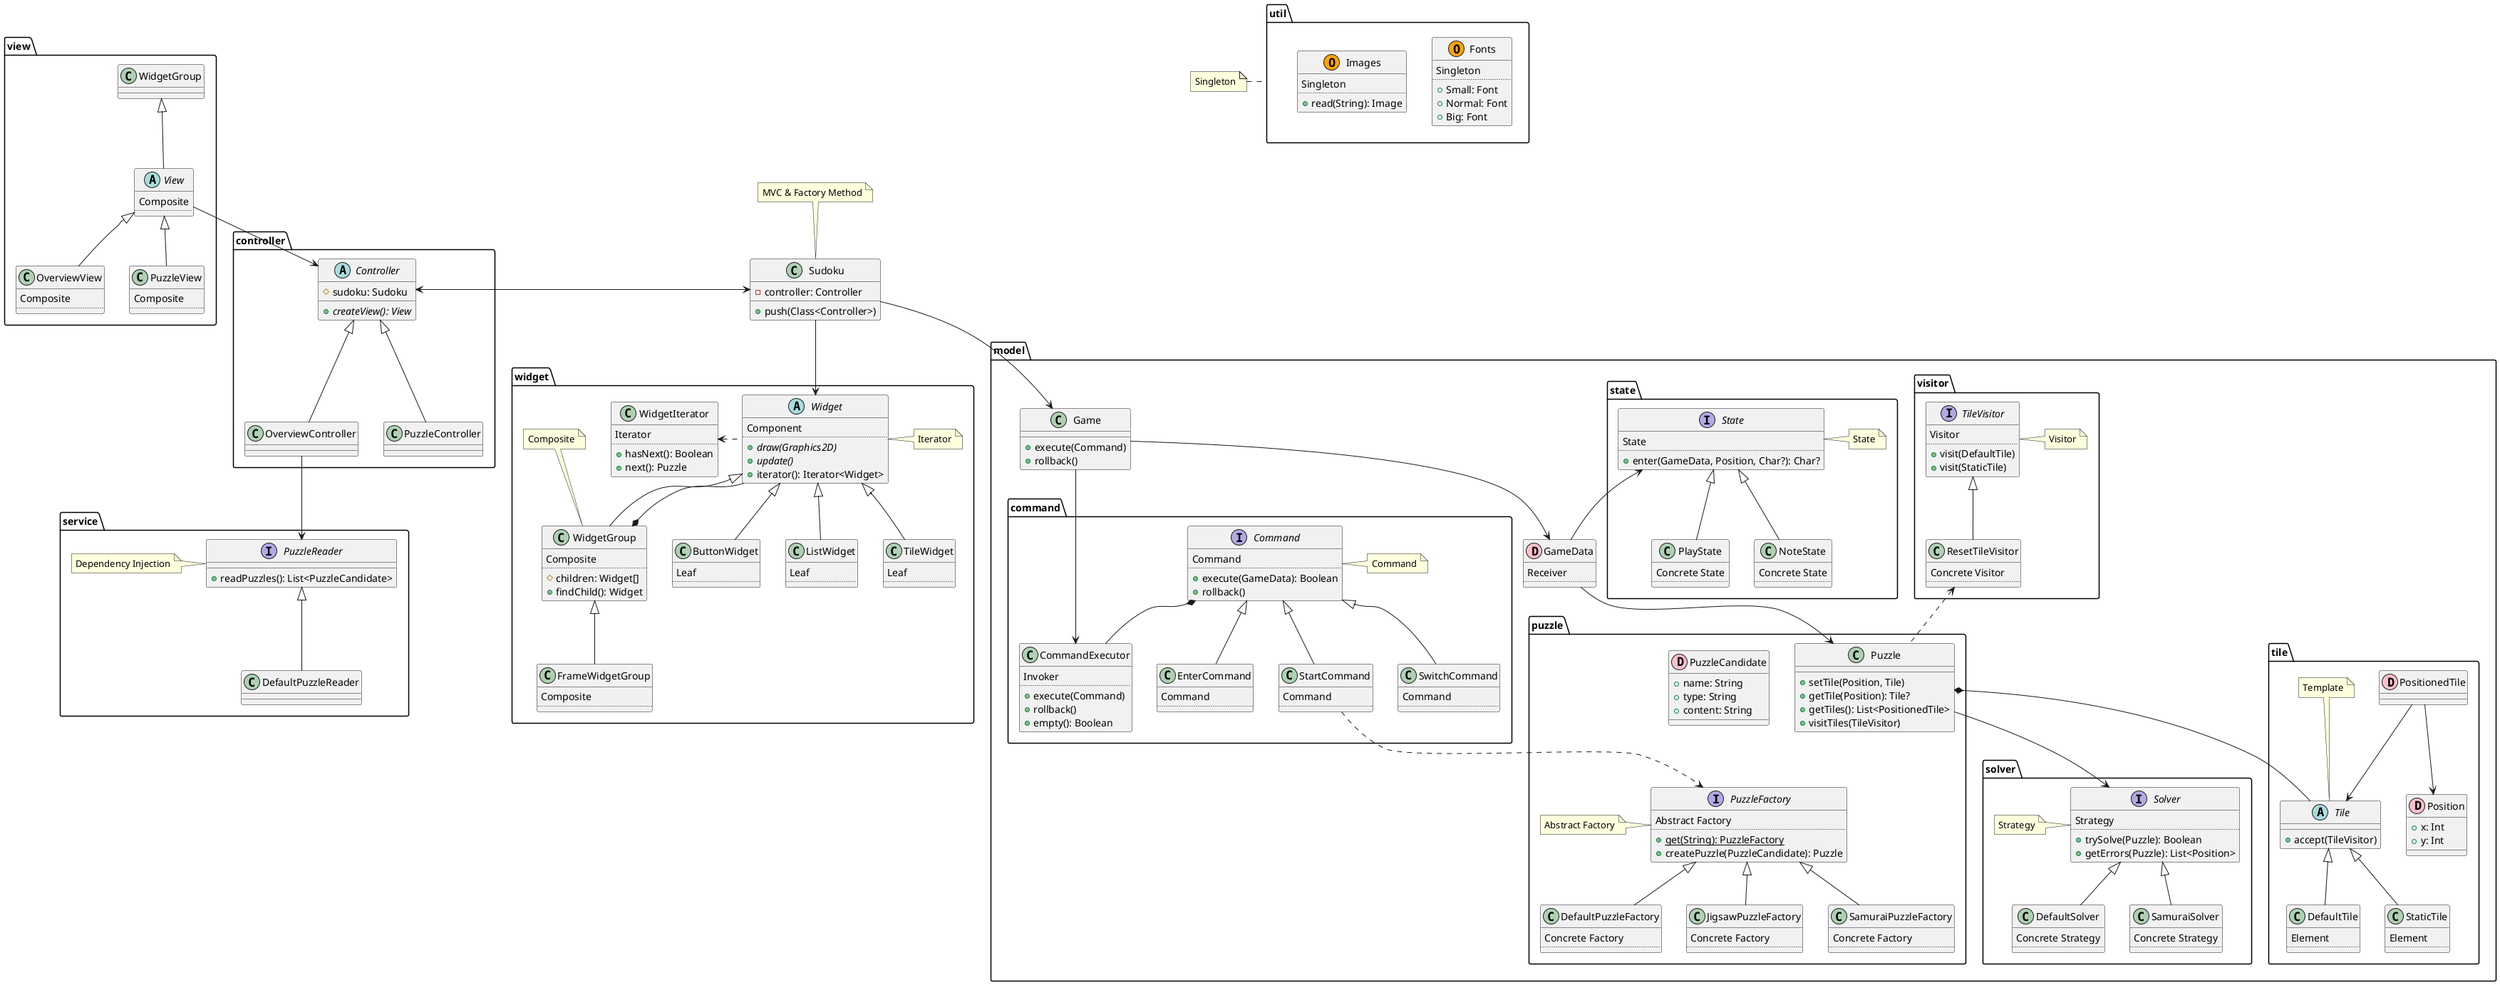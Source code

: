 @startuml
package service {
  interface PuzzleReader {
    +readPuzzles(): List<PuzzleCandidate>
  }

  class DefaultPuzzleReader extends PuzzleReader

  note left of PuzzleReader: Dependency Injection
}

package controller {
  abstract class Controller {
    #sudoku: Sudoku
    {abstract} +createView(): View
  }

  class OverviewController extends Controller
  class PuzzleController extends Controller

  OverviewController --> PuzzleReader
}

package widget {
  abstract class Widget {
    Component
    ..
    {abstract} +draw(Graphics2D)
    {abstract} +update()
    +iterator(): Iterator<Widget>
  }

  class WidgetIterator {
    Iterator
    ..
    +hasNext(): Boolean
    +next(): Puzzle
  }

  class WidgetGroup extends Widget {
    Composite
    ..
    #children: Widget[]
    +findChild(): Widget
  }

  class ButtonWidget extends Widget {
    Leaf
    ..
  }

  class ListWidget extends Widget {
    Leaf
    ..
  }

  class TileWidget extends Widget {
    Leaf
    ..
  }

  class FrameWidgetGroup extends WidgetGroup {
    Composite
    ..
  }

  WidgetGroup *-- Widget
  Widget .l.> WidgetIterator

  note top of WidgetGroup: Composite
  note right of Widget: Iterator
}

package view {
  abstract class View extends WidgetGroup {
    Composite
    ..
  }

  class OverviewView extends View {
    Composite
    ..
  }

  class PuzzleView extends View {
    Composite
    ..
  }

  View --> Controller
}

package model {
  class Game {
    +execute(Command)
    +rollback()
  }

  class GameData << (D, pink) >> {
    Receiver
    ..
  }

  package tile {
    abstract class Tile {
      +accept(TileVisitor)
    }

    class Position << (D, pink) >> {
      +x: Int
      +y: Int
    }

    class PositionedTile << (D, pink) >>

    class DefaultTile extends Tile {
      Element
      ..
    }

    class StaticTile extends Tile {
      Element
      ..
    }

    PositionedTile --> Tile
    PositionedTile --> Position

    note top of Tile: Template
  }

  package visitor {
    interface TileVisitor {
      Visitor
      ..
      +visit(DefaultTile)
      +visit(StaticTile)
    }

    class ResetTileVisitor extends TileVisitor {
      Concrete Visitor
      ..
    }

    note right of TileVisitor: Visitor
  }

  package solver {
    interface Solver {
      Strategy
      ..
      +trySolve(Puzzle): Boolean
      +getErrors(Puzzle): List<Position>
    }

    class DefaultSolver extends Solver {
      Concrete Strategy
      ..
    }

    class SamuraiSolver extends Solver {
      Concrete Strategy
      ..
    }

    note left of Solver: Strategy
  }

  package puzzle {
    class Puzzle {
      +setTile(Position, Tile)
      +getTile(Position): Tile?
      +getTiles(): List<PositionedTile>
      +visitTiles(TileVisitor)
    }

    class PuzzleCandidate << (D, pink) >> {
      +name: String
      +type: String
      +content: String
    }

    interface PuzzleFactory {
      Abstract Factory
      ..
      {static} +get(String): PuzzleFactory
      +createPuzzle(PuzzleCandidate): Puzzle
    }

    class DefaultPuzzleFactory extends PuzzleFactory {
      Concrete Factory
      ..
    }

    class JigsawPuzzleFactory extends PuzzleFactory {
      Concrete Factory
      ..
    }

    class SamuraiPuzzleFactory extends PuzzleFactory {
      Concrete Factory
      ..
    }

    Puzzle *-- Tile
    Puzzle --> Solver
    Puzzle .u.> ResetTileVisitor

    PuzzleCandidate -d[hidden]-> PuzzleFactory

    note left of PuzzleFactory: Abstract Factory
  }

  package command {
    interface Command {
      Command
      ..
      +execute(GameData): Boolean
      +rollback()
    }

    class CommandExecutor {
      Invoker
      ..
      +execute(Command)
      +rollback()
      +empty(): Boolean
    }

    class EnterCommand extends Command {
      Command
      ..
    }

    class StartCommand extends Command {
      Command
      ..
    }

    class SwitchCommand extends Command {
      Command
      ..
    }

    Command *-- CommandExecutor
    StartCommand ..> PuzzleFactory

    note right of Command: Command
  }

  package state {
    interface State {
      State
      ..
      +enter(GameData, Position, Char?): Char?
    }

    class PlayState extends State {
      Concrete State
      ..
    }

    class NoteState extends State {
      Concrete State
      ..
    }

    note right of State: State
  }

  Game --> GameData
  Game --> CommandExecutor
  GameData --> Puzzle
  GameData -u-> State
}

package util {
  class Fonts << (O, orange) >> {
    Singleton
    ..
    +Small: Font
    +Normal: Font
    +Big: Font
  }

  class Images << (O, orange) >> {
    Singleton
    ..
    +read(String): Image
  }
}

note left of util: Singleton

class Sudoku {
  -controller: Controller
  +push(Class<Controller>)
}

Sudoku --> Game
Sudoku <-> Controller
Sudoku --> Widget

note top of Sudoku: MVC & Factory Method
@enduml
